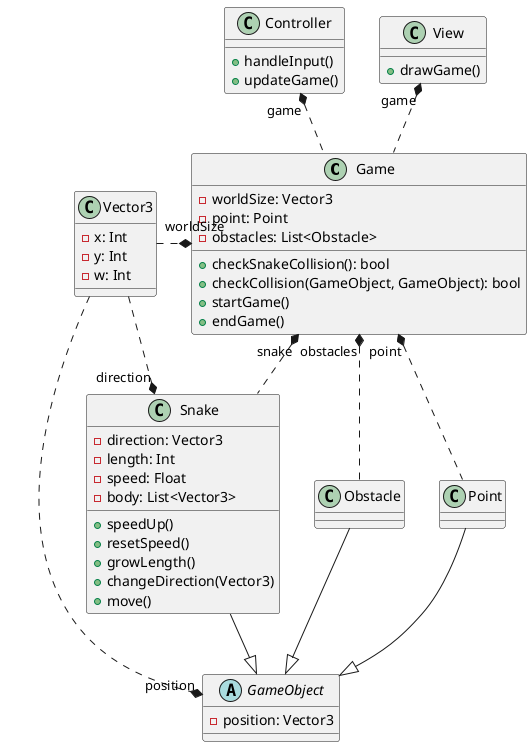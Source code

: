 @startuml classDiagram
skinparam groupInheritance 2

' Game classes
class Game {
    + checkSnakeCollision(): bool
    + checkCollision(GameObject, GameObject): bool
    + startGame()
    + endGame()

    - worldSize: Vector3
    - point: Point
    - obstacles: List<Obstacle>
}

abstract GameObject {
    - position: Vector3
}

class Snake {
    + speedUp()
    + resetSpeed()
    + growLength()
    + changeDirection(Vector3)
    + move()

    - direction: Vector3
    - length: Int
    - speed: Float
    - body: List<Vector3>
}

class Point {
}

class Obstacle {
}

' Util classes
class Controller {
    + handleInput()
    + updateGame()
}

class View {
    + drawGame()
}

class Vector3 {
    - x: Int
    - y: Int
    - w: Int
}

' Inheritance
GameObject <|-up- Point
GameObject <|-up- Obstacle
GameObject <|-up- Snake

' Associations
Game "snake" *.. Snake
Game "point" *.. Point
Game "obstacles" *.. Obstacle
Game "worldSize" *.left. Vector3
GameObject "position" *.left. Vector3
Snake "direction" *.left. Vector3
View "game" *.. Game
Controller "game" *.. Game

@enduml